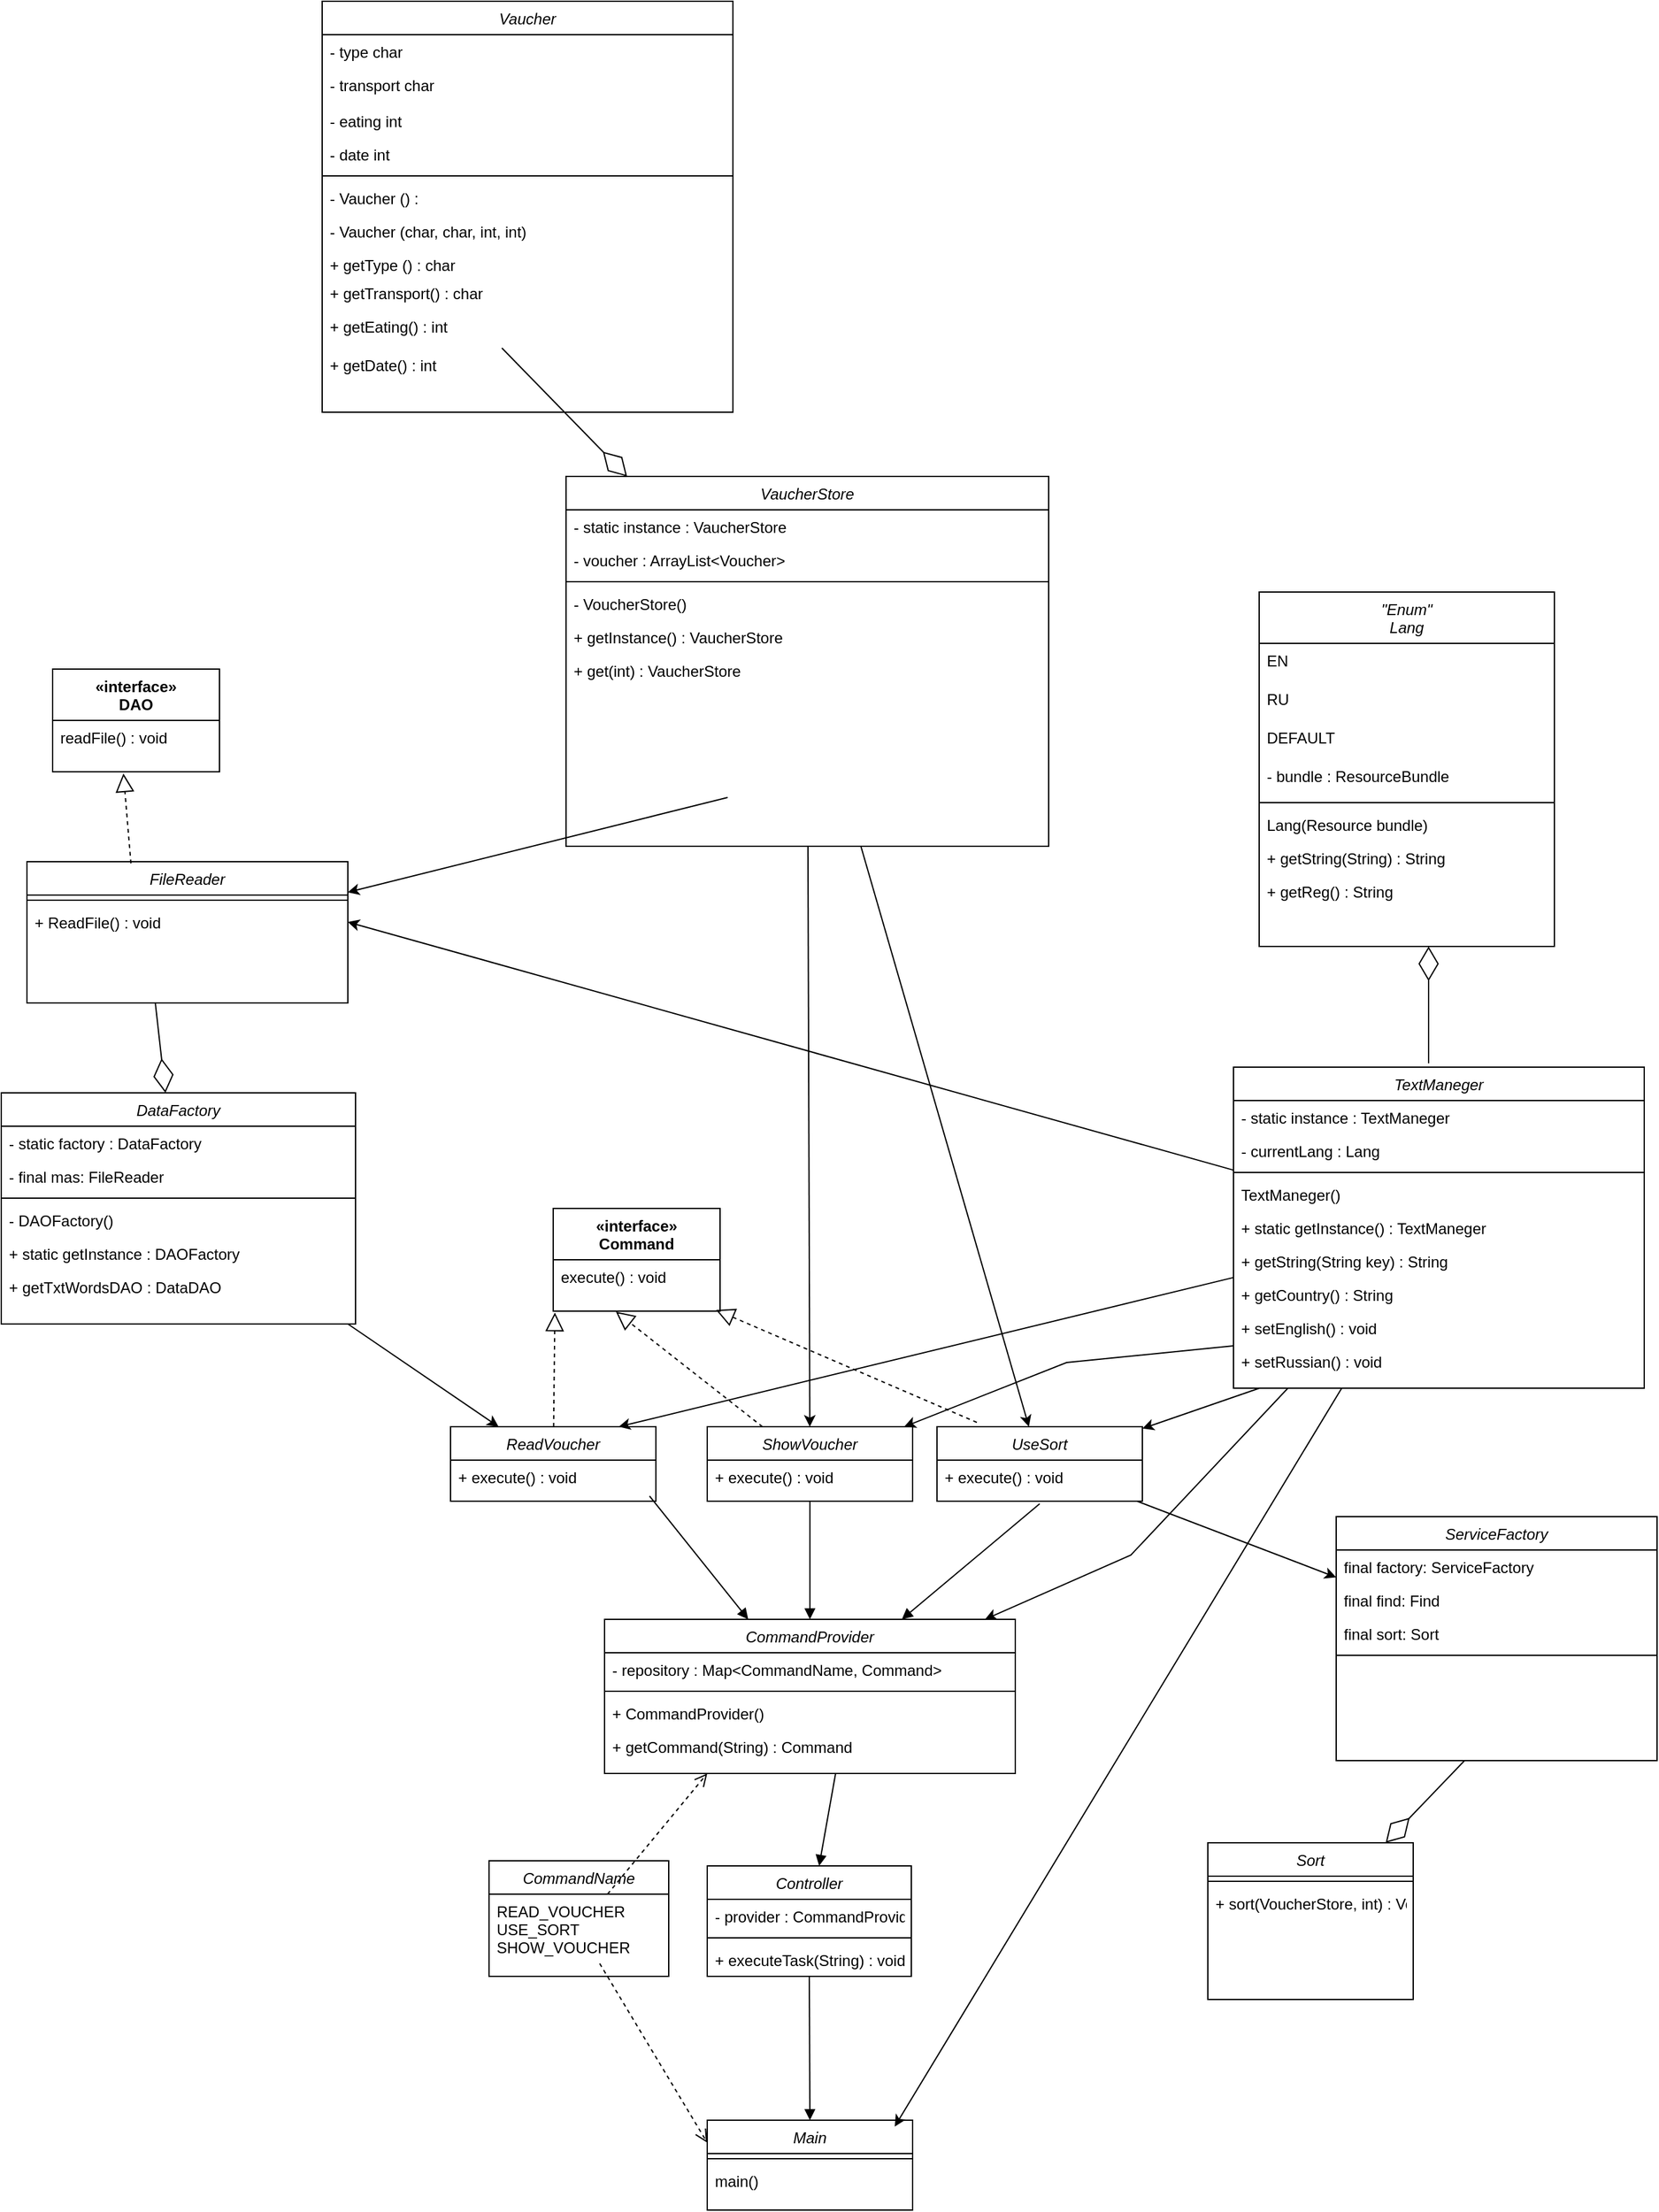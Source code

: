 <mxfile version="14.8.5" type="device" pages="2"><diagram id="C5RBs43oDa-KdzZeNtuy" name="Page-1"><mxGraphModel dx="2668" dy="2377" grid="1" gridSize="10" guides="1" tooltips="1" connect="1" arrows="1" fold="1" page="1" pageScale="1" pageWidth="827" pageHeight="1169" math="0" shadow="0"><root><mxCell id="WIyWlLk6GJQsqaUBKTNV-0"/><mxCell id="WIyWlLk6GJQsqaUBKTNV-1" parent="WIyWlLk6GJQsqaUBKTNV-0"/><mxCell id="kwdVKXvMIKcI1PMnDitt-0" value="«interface»&#10;Command" style="swimlane;fontStyle=1;align=center;verticalAlign=top;childLayout=stackLayout;horizontal=1;startSize=40;horizontalStack=0;resizeParent=1;resizeParentMax=0;resizeLast=0;collapsible=1;marginBottom=0;" vertex="1" parent="WIyWlLk6GJQsqaUBKTNV-1"><mxGeometry x="920" y="50" width="130" height="80" as="geometry"/></mxCell><mxCell id="kwdVKXvMIKcI1PMnDitt-1" value="execute() : void" style="text;strokeColor=none;fillColor=none;align=left;verticalAlign=top;spacingLeft=4;spacingRight=4;overflow=hidden;rotatable=0;points=[[0,0.5],[1,0.5]];portConstraint=eastwest;" vertex="1" parent="kwdVKXvMIKcI1PMnDitt-0"><mxGeometry y="40" width="130" height="40" as="geometry"/></mxCell><mxCell id="kwdVKXvMIKcI1PMnDitt-2" value="ReadVoucher" style="swimlane;fontStyle=2;align=center;verticalAlign=top;childLayout=stackLayout;horizontal=1;startSize=26;horizontalStack=0;resizeParent=1;resizeLast=0;collapsible=1;marginBottom=0;rounded=0;shadow=0;strokeWidth=1;" vertex="1" parent="WIyWlLk6GJQsqaUBKTNV-1"><mxGeometry x="840" y="220" width="160" height="58" as="geometry"><mxRectangle x="230" y="140" width="160" height="26" as="alternateBounds"/></mxGeometry></mxCell><mxCell id="kwdVKXvMIKcI1PMnDitt-3" value="+ execute() : void " style="text;align=left;verticalAlign=top;spacingLeft=4;spacingRight=4;overflow=hidden;rotatable=0;points=[[0,0.5],[1,0.5]];portConstraint=eastwest;" vertex="1" parent="kwdVKXvMIKcI1PMnDitt-2"><mxGeometry y="26" width="160" height="26" as="geometry"/></mxCell><mxCell id="kwdVKXvMIKcI1PMnDitt-4" value="ShowVoucher" style="swimlane;fontStyle=2;align=center;verticalAlign=top;childLayout=stackLayout;horizontal=1;startSize=26;horizontalStack=0;resizeParent=1;resizeLast=0;collapsible=1;marginBottom=0;rounded=0;shadow=0;strokeWidth=1;" vertex="1" parent="WIyWlLk6GJQsqaUBKTNV-1"><mxGeometry x="1040" y="220" width="160" height="58" as="geometry"><mxRectangle x="230" y="140" width="160" height="26" as="alternateBounds"/></mxGeometry></mxCell><mxCell id="kwdVKXvMIKcI1PMnDitt-5" value="+ execute() : void " style="text;align=left;verticalAlign=top;spacingLeft=4;spacingRight=4;overflow=hidden;rotatable=0;points=[[0,0.5],[1,0.5]];portConstraint=eastwest;" vertex="1" parent="kwdVKXvMIKcI1PMnDitt-4"><mxGeometry y="26" width="160" height="26" as="geometry"/></mxCell><mxCell id="kwdVKXvMIKcI1PMnDitt-6" value="UseSort" style="swimlane;fontStyle=2;align=center;verticalAlign=top;childLayout=stackLayout;horizontal=1;startSize=26;horizontalStack=0;resizeParent=1;resizeLast=0;collapsible=1;marginBottom=0;rounded=0;shadow=0;strokeWidth=1;" vertex="1" parent="WIyWlLk6GJQsqaUBKTNV-1"><mxGeometry x="1219" y="220" width="160" height="58" as="geometry"><mxRectangle x="230" y="140" width="160" height="26" as="alternateBounds"/></mxGeometry></mxCell><mxCell id="kwdVKXvMIKcI1PMnDitt-7" value="+ execute() : void " style="text;align=left;verticalAlign=top;spacingLeft=4;spacingRight=4;overflow=hidden;rotatable=0;points=[[0,0.5],[1,0.5]];portConstraint=eastwest;" vertex="1" parent="kwdVKXvMIKcI1PMnDitt-6"><mxGeometry y="26" width="160" height="26" as="geometry"/></mxCell><mxCell id="kwdVKXvMIKcI1PMnDitt-8" value="" style="endArrow=block;dashed=1;endFill=0;endSize=12;html=1;entryX=0.01;entryY=1.028;entryDx=0;entryDy=0;entryPerimeter=0;" edge="1" parent="WIyWlLk6GJQsqaUBKTNV-1" source="kwdVKXvMIKcI1PMnDitt-2" target="kwdVKXvMIKcI1PMnDitt-1"><mxGeometry width="160" relative="1" as="geometry"><mxPoint x="1170" y="240" as="sourcePoint"/><mxPoint x="1000.32" y="202.52" as="targetPoint"/></mxGeometry></mxCell><mxCell id="kwdVKXvMIKcI1PMnDitt-10" value="" style="endArrow=block;dashed=1;endFill=0;endSize=12;html=1;entryX=0.376;entryY=1.011;entryDx=0;entryDy=0;entryPerimeter=0;" edge="1" parent="WIyWlLk6GJQsqaUBKTNV-1" source="kwdVKXvMIKcI1PMnDitt-4" target="kwdVKXvMIKcI1PMnDitt-1"><mxGeometry width="160" relative="1" as="geometry"><mxPoint x="1180" y="250" as="sourcePoint"/><mxPoint x="1271.3" y="181.12" as="targetPoint"/></mxGeometry></mxCell><mxCell id="kwdVKXvMIKcI1PMnDitt-11" value="" style="endArrow=block;dashed=1;endFill=0;endSize=12;html=1;entryX=0.976;entryY=0.977;entryDx=0;entryDy=0;entryPerimeter=0;exitX=0.194;exitY=-0.058;exitDx=0;exitDy=0;exitPerimeter=0;" edge="1" parent="WIyWlLk6GJQsqaUBKTNV-1" source="kwdVKXvMIKcI1PMnDitt-6" target="kwdVKXvMIKcI1PMnDitt-1"><mxGeometry width="160" relative="1" as="geometry"><mxPoint x="1190" y="260" as="sourcePoint"/><mxPoint x="1281.3" y="191.12" as="targetPoint"/></mxGeometry></mxCell><mxCell id="kwdVKXvMIKcI1PMnDitt-12" value="CommandProvider" style="swimlane;fontStyle=2;align=center;verticalAlign=top;childLayout=stackLayout;horizontal=1;startSize=26;horizontalStack=0;resizeParent=1;resizeLast=0;collapsible=1;marginBottom=0;rounded=0;shadow=0;strokeWidth=1;" vertex="1" parent="WIyWlLk6GJQsqaUBKTNV-1"><mxGeometry x="960" y="370" width="320" height="120" as="geometry"><mxRectangle x="230" y="140" width="160" height="26" as="alternateBounds"/></mxGeometry></mxCell><mxCell id="kwdVKXvMIKcI1PMnDitt-13" value="- repository : Map&lt;CommandName, Command&gt;" style="text;align=left;verticalAlign=top;spacingLeft=4;spacingRight=4;overflow=hidden;rotatable=0;points=[[0,0.5],[1,0.5]];portConstraint=eastwest;" vertex="1" parent="kwdVKXvMIKcI1PMnDitt-12"><mxGeometry y="26" width="320" height="26" as="geometry"/></mxCell><mxCell id="kwdVKXvMIKcI1PMnDitt-14" value="" style="line;html=1;strokeWidth=1;align=left;verticalAlign=middle;spacingTop=-1;spacingLeft=3;spacingRight=3;rotatable=0;labelPosition=right;points=[];portConstraint=eastwest;" vertex="1" parent="kwdVKXvMIKcI1PMnDitt-12"><mxGeometry y="52" width="320" height="8" as="geometry"/></mxCell><mxCell id="kwdVKXvMIKcI1PMnDitt-15" value="+ CommandProvider() " style="text;align=left;verticalAlign=top;spacingLeft=4;spacingRight=4;overflow=hidden;rotatable=0;points=[[0,0.5],[1,0.5]];portConstraint=eastwest;" vertex="1" parent="kwdVKXvMIKcI1PMnDitt-12"><mxGeometry y="60" width="320" height="26" as="geometry"/></mxCell><mxCell id="kwdVKXvMIKcI1PMnDitt-16" value="+ getCommand(String) : Command" style="text;align=left;verticalAlign=top;spacingLeft=4;spacingRight=4;overflow=hidden;rotatable=0;points=[[0,0.5],[1,0.5]];portConstraint=eastwest;" vertex="1" parent="kwdVKXvMIKcI1PMnDitt-12"><mxGeometry y="86" width="320" height="26" as="geometry"/></mxCell><mxCell id="kwdVKXvMIKcI1PMnDitt-17" value="" style="endArrow=block;endFill=1;html=1;align=left;verticalAlign=top;exitX=0.969;exitY=1.077;exitDx=0;exitDy=0;exitPerimeter=0;" edge="1" parent="WIyWlLk6GJQsqaUBKTNV-1" source="kwdVKXvMIKcI1PMnDitt-3" target="kwdVKXvMIKcI1PMnDitt-12"><mxGeometry x="-1" relative="1" as="geometry"><mxPoint x="1040" y="260" as="sourcePoint"/><mxPoint x="920" y="520" as="targetPoint"/></mxGeometry></mxCell><mxCell id="kwdVKXvMIKcI1PMnDitt-20" value="" style="endArrow=block;endFill=1;html=1;align=left;verticalAlign=top;exitX=0.5;exitY=1;exitDx=0;exitDy=0;" edge="1" parent="WIyWlLk6GJQsqaUBKTNV-1" source="kwdVKXvMIKcI1PMnDitt-4" target="kwdVKXvMIKcI1PMnDitt-12"><mxGeometry x="-1" relative="1" as="geometry"><mxPoint x="1050" y="270" as="sourcePoint"/><mxPoint x="1170" y="449.994" as="targetPoint"/></mxGeometry></mxCell><mxCell id="kwdVKXvMIKcI1PMnDitt-21" value="" style="endArrow=block;endFill=1;html=1;align=left;verticalAlign=top;exitX=0.5;exitY=1.308;exitDx=0;exitDy=0;exitPerimeter=0;" edge="1" parent="WIyWlLk6GJQsqaUBKTNV-1" source="kwdVKXvMIKcI1PMnDitt-7" target="kwdVKXvMIKcI1PMnDitt-12"><mxGeometry x="-1" relative="1" as="geometry"><mxPoint x="1060" y="280" as="sourcePoint"/><mxPoint x="1180" y="459.994" as="targetPoint"/></mxGeometry></mxCell><mxCell id="kwdVKXvMIKcI1PMnDitt-22" value="Controller" style="swimlane;fontStyle=2;align=center;verticalAlign=top;childLayout=stackLayout;horizontal=1;startSize=26;horizontalStack=0;resizeParent=1;resizeLast=0;collapsible=1;marginBottom=0;rounded=0;shadow=0;strokeWidth=1;" vertex="1" parent="WIyWlLk6GJQsqaUBKTNV-1"><mxGeometry x="1040" y="562" width="159" height="86" as="geometry"><mxRectangle x="230" y="140" width="160" height="26" as="alternateBounds"/></mxGeometry></mxCell><mxCell id="kwdVKXvMIKcI1PMnDitt-23" value="- provider : CommandProvider" style="text;align=left;verticalAlign=top;spacingLeft=4;spacingRight=4;overflow=hidden;rotatable=0;points=[[0,0.5],[1,0.5]];portConstraint=eastwest;" vertex="1" parent="kwdVKXvMIKcI1PMnDitt-22"><mxGeometry y="26" width="159" height="26" as="geometry"/></mxCell><mxCell id="kwdVKXvMIKcI1PMnDitt-24" value="" style="line;html=1;strokeWidth=1;align=left;verticalAlign=middle;spacingTop=-1;spacingLeft=3;spacingRight=3;rotatable=0;labelPosition=right;points=[];portConstraint=eastwest;" vertex="1" parent="kwdVKXvMIKcI1PMnDitt-22"><mxGeometry y="52" width="159" height="8" as="geometry"/></mxCell><mxCell id="kwdVKXvMIKcI1PMnDitt-25" value="+ executeTask(String) : void " style="text;align=left;verticalAlign=top;spacingLeft=4;spacingRight=4;overflow=hidden;rotatable=0;points=[[0,0.5],[1,0.5]];portConstraint=eastwest;" vertex="1" parent="kwdVKXvMIKcI1PMnDitt-22"><mxGeometry y="60" width="159" height="26" as="geometry"/></mxCell><mxCell id="kwdVKXvMIKcI1PMnDitt-27" value="" style="endArrow=block;endFill=1;html=1;align=left;verticalAlign=top;" edge="1" parent="WIyWlLk6GJQsqaUBKTNV-1" target="kwdVKXvMIKcI1PMnDitt-22"><mxGeometry x="-1" relative="1" as="geometry"><mxPoint x="1140" y="490" as="sourcePoint"/><mxPoint x="1334.815" y="380" as="targetPoint"/></mxGeometry></mxCell><mxCell id="kwdVKXvMIKcI1PMnDitt-28" value="Main" style="swimlane;fontStyle=2;align=center;verticalAlign=top;childLayout=stackLayout;horizontal=1;startSize=26;horizontalStack=0;resizeParent=1;resizeLast=0;collapsible=1;marginBottom=0;rounded=0;shadow=0;strokeWidth=1;" vertex="1" parent="WIyWlLk6GJQsqaUBKTNV-1"><mxGeometry x="1040" y="760" width="160" height="70" as="geometry"><mxRectangle x="230" y="140" width="160" height="26" as="alternateBounds"/></mxGeometry></mxCell><mxCell id="kwdVKXvMIKcI1PMnDitt-29" value="" style="line;html=1;strokeWidth=1;align=left;verticalAlign=middle;spacingTop=-1;spacingLeft=3;spacingRight=3;rotatable=0;labelPosition=right;points=[];portConstraint=eastwest;" vertex="1" parent="kwdVKXvMIKcI1PMnDitt-28"><mxGeometry y="26" width="160" height="8" as="geometry"/></mxCell><mxCell id="kwdVKXvMIKcI1PMnDitt-30" value="main()" style="text;align=left;verticalAlign=top;spacingLeft=4;spacingRight=4;overflow=hidden;rotatable=0;points=[[0,0.5],[1,0.5]];portConstraint=eastwest;" vertex="1" parent="kwdVKXvMIKcI1PMnDitt-28"><mxGeometry y="34" width="160" height="26" as="geometry"/></mxCell><mxCell id="kwdVKXvMIKcI1PMnDitt-31" value="" style="endArrow=block;endFill=1;html=1;align=left;verticalAlign=top;entryX=0.5;entryY=0;entryDx=0;entryDy=0;exitX=0.5;exitY=1;exitDx=0;exitDy=0;" edge="1" parent="WIyWlLk6GJQsqaUBKTNV-1" source="kwdVKXvMIKcI1PMnDitt-22" target="kwdVKXvMIKcI1PMnDitt-28"><mxGeometry x="-1" relative="1" as="geometry"><mxPoint x="1310" y="490" as="sourcePoint"/><mxPoint x="1313.5" y="560" as="targetPoint"/></mxGeometry></mxCell><mxCell id="kwdVKXvMIKcI1PMnDitt-32" value="CommandName" style="swimlane;fontStyle=2;align=center;verticalAlign=top;childLayout=stackLayout;horizontal=1;startSize=26;horizontalStack=0;resizeParent=1;resizeLast=0;collapsible=1;marginBottom=0;rounded=0;shadow=0;strokeWidth=1;" vertex="1" parent="WIyWlLk6GJQsqaUBKTNV-1"><mxGeometry x="870" y="558" width="140" height="90" as="geometry"><mxRectangle x="230" y="140" width="160" height="26" as="alternateBounds"/></mxGeometry></mxCell><mxCell id="kwdVKXvMIKcI1PMnDitt-33" value="READ_VOUCHER&#10;USE_SORT&#10;SHOW_VOUCHER" style="text;align=left;verticalAlign=top;spacingLeft=4;spacingRight=4;overflow=hidden;rotatable=0;points=[[0,0.5],[1,0.5]];portConstraint=eastwest;" vertex="1" parent="kwdVKXvMIKcI1PMnDitt-32"><mxGeometry y="26" width="140" height="54" as="geometry"/></mxCell><mxCell id="kwdVKXvMIKcI1PMnDitt-36" value="" style="html=1;verticalAlign=bottom;endArrow=open;dashed=1;endSize=8;entryX=0.25;entryY=1;entryDx=0;entryDy=0;" edge="1" parent="WIyWlLk6GJQsqaUBKTNV-1" source="kwdVKXvMIKcI1PMnDitt-33" target="kwdVKXvMIKcI1PMnDitt-12"><mxGeometry x="-0.03" y="-17" relative="1" as="geometry"><mxPoint x="1500" y="520" as="sourcePoint"/><mxPoint x="1170" y="480" as="targetPoint"/><mxPoint as="offset"/></mxGeometry></mxCell><mxCell id="kwdVKXvMIKcI1PMnDitt-37" value="" style="html=1;verticalAlign=bottom;endArrow=open;dashed=1;endSize=8;entryX=0;entryY=0.25;entryDx=0;entryDy=0;" edge="1" parent="WIyWlLk6GJQsqaUBKTNV-1" source="kwdVKXvMIKcI1PMnDitt-33" target="kwdVKXvMIKcI1PMnDitt-28"><mxGeometry x="-0.015" y="-40" relative="1" as="geometry"><mxPoint x="1120" y="650" as="sourcePoint"/><mxPoint x="1220" y="780" as="targetPoint"/><mxPoint as="offset"/></mxGeometry></mxCell><mxCell id="kwdVKXvMIKcI1PMnDitt-50" style="edgeStyle=none;rounded=0;orthogonalLoop=1;jettySize=auto;html=1;entryX=0.819;entryY=0;entryDx=0;entryDy=0;entryPerimeter=0;" edge="1" parent="WIyWlLk6GJQsqaUBKTNV-1" source="kwdVKXvMIKcI1PMnDitt-38" target="kwdVKXvMIKcI1PMnDitt-2"><mxGeometry relative="1" as="geometry"/></mxCell><mxCell id="kwdVKXvMIKcI1PMnDitt-53" style="edgeStyle=none;rounded=0;orthogonalLoop=1;jettySize=auto;html=1;entryX=0.913;entryY=0.071;entryDx=0;entryDy=0;entryPerimeter=0;" edge="1" parent="WIyWlLk6GJQsqaUBKTNV-1" source="kwdVKXvMIKcI1PMnDitt-38" target="kwdVKXvMIKcI1PMnDitt-28"><mxGeometry relative="1" as="geometry"/></mxCell><mxCell id="kwdVKXvMIKcI1PMnDitt-54" style="edgeStyle=none;rounded=0;orthogonalLoop=1;jettySize=auto;html=1;" edge="1" parent="WIyWlLk6GJQsqaUBKTNV-1" source="kwdVKXvMIKcI1PMnDitt-38" target="kwdVKXvMIKcI1PMnDitt-12"><mxGeometry relative="1" as="geometry"><Array as="points"><mxPoint x="1370" y="320"/></Array></mxGeometry></mxCell><mxCell id="kwdVKXvMIKcI1PMnDitt-38" value="TextManeger" style="swimlane;fontStyle=2;align=center;verticalAlign=top;childLayout=stackLayout;horizontal=1;startSize=26;horizontalStack=0;resizeParent=1;resizeLast=0;collapsible=1;marginBottom=0;rounded=0;shadow=0;strokeWidth=1;" vertex="1" parent="WIyWlLk6GJQsqaUBKTNV-1"><mxGeometry x="1450" y="-60" width="320" height="250" as="geometry"><mxRectangle x="230" y="140" width="160" height="26" as="alternateBounds"/></mxGeometry></mxCell><mxCell id="kwdVKXvMIKcI1PMnDitt-39" value="- static instance : TextManeger" style="text;align=left;verticalAlign=top;spacingLeft=4;spacingRight=4;overflow=hidden;rotatable=0;points=[[0,0.5],[1,0.5]];portConstraint=eastwest;" vertex="1" parent="kwdVKXvMIKcI1PMnDitt-38"><mxGeometry y="26" width="320" height="26" as="geometry"/></mxCell><mxCell id="kwdVKXvMIKcI1PMnDitt-40" value="- currentLang : Lang " style="text;align=left;verticalAlign=top;spacingLeft=4;spacingRight=4;overflow=hidden;rotatable=0;points=[[0,0.5],[1,0.5]];portConstraint=eastwest;" vertex="1" parent="kwdVKXvMIKcI1PMnDitt-38"><mxGeometry y="52" width="320" height="26" as="geometry"/></mxCell><mxCell id="kwdVKXvMIKcI1PMnDitt-41" value="" style="line;html=1;strokeWidth=1;align=left;verticalAlign=middle;spacingTop=-1;spacingLeft=3;spacingRight=3;rotatable=0;labelPosition=right;points=[];portConstraint=eastwest;" vertex="1" parent="kwdVKXvMIKcI1PMnDitt-38"><mxGeometry y="78" width="320" height="8" as="geometry"/></mxCell><mxCell id="kwdVKXvMIKcI1PMnDitt-42" value="TextManeger()" style="text;align=left;verticalAlign=top;spacingLeft=4;spacingRight=4;overflow=hidden;rotatable=0;points=[[0,0.5],[1,0.5]];portConstraint=eastwest;" vertex="1" parent="kwdVKXvMIKcI1PMnDitt-38"><mxGeometry y="86" width="320" height="26" as="geometry"/></mxCell><mxCell id="kwdVKXvMIKcI1PMnDitt-43" value="+ static getInstance() : TextManeger" style="text;align=left;verticalAlign=top;spacingLeft=4;spacingRight=4;overflow=hidden;rotatable=0;points=[[0,0.5],[1,0.5]];portConstraint=eastwest;" vertex="1" parent="kwdVKXvMIKcI1PMnDitt-38"><mxGeometry y="112" width="320" height="26" as="geometry"/></mxCell><mxCell id="kwdVKXvMIKcI1PMnDitt-44" value="+ getString(String key) : String" style="text;align=left;verticalAlign=top;spacingLeft=4;spacingRight=4;overflow=hidden;rotatable=0;points=[[0,0.5],[1,0.5]];portConstraint=eastwest;" vertex="1" parent="kwdVKXvMIKcI1PMnDitt-38"><mxGeometry y="138" width="320" height="26" as="geometry"/></mxCell><mxCell id="kwdVKXvMIKcI1PMnDitt-45" value="+ getCountry() : String" style="text;align=left;verticalAlign=top;spacingLeft=4;spacingRight=4;overflow=hidden;rotatable=0;points=[[0,0.5],[1,0.5]];portConstraint=eastwest;" vertex="1" parent="kwdVKXvMIKcI1PMnDitt-38"><mxGeometry y="164" width="320" height="26" as="geometry"/></mxCell><mxCell id="kwdVKXvMIKcI1PMnDitt-46" value="+ setEnglish() : void" style="text;align=left;verticalAlign=top;spacingLeft=4;spacingRight=4;overflow=hidden;rotatable=0;points=[[0,0.5],[1,0.5]];portConstraint=eastwest;" vertex="1" parent="kwdVKXvMIKcI1PMnDitt-38"><mxGeometry y="190" width="320" height="26" as="geometry"/></mxCell><mxCell id="kwdVKXvMIKcI1PMnDitt-48" value="+ setRussian() : void" style="text;align=left;verticalAlign=top;spacingLeft=4;spacingRight=4;overflow=hidden;rotatable=0;points=[[0,0.5],[1,0.5]];portConstraint=eastwest;" vertex="1" parent="kwdVKXvMIKcI1PMnDitt-38"><mxGeometry y="216" width="320" height="26" as="geometry"/></mxCell><mxCell id="kwdVKXvMIKcI1PMnDitt-51" style="edgeStyle=none;rounded=0;orthogonalLoop=1;jettySize=auto;html=1;exitX=0;exitY=1.038;exitDx=0;exitDy=0;exitPerimeter=0;" edge="1" parent="WIyWlLk6GJQsqaUBKTNV-1" source="kwdVKXvMIKcI1PMnDitt-46" target="kwdVKXvMIKcI1PMnDitt-4"><mxGeometry relative="1" as="geometry"><Array as="points"><mxPoint x="1320" y="170"/></Array></mxGeometry></mxCell><mxCell id="kwdVKXvMIKcI1PMnDitt-52" style="edgeStyle=none;rounded=0;orthogonalLoop=1;jettySize=auto;html=1;exitX=0.063;exitY=1.308;exitDx=0;exitDy=0;exitPerimeter=0;" edge="1" parent="WIyWlLk6GJQsqaUBKTNV-1" source="kwdVKXvMIKcI1PMnDitt-48" target="kwdVKXvMIKcI1PMnDitt-6"><mxGeometry relative="1" as="geometry"/></mxCell><mxCell id="O7SUWcc3mgMsXFEaawFb-9" value="&quot;Enum&quot;&#10;Lang" style="swimlane;fontStyle=2;align=center;verticalAlign=top;childLayout=stackLayout;horizontal=1;startSize=40;horizontalStack=0;resizeParent=1;resizeLast=0;collapsible=1;marginBottom=0;rounded=0;shadow=0;strokeWidth=1;" vertex="1" parent="WIyWlLk6GJQsqaUBKTNV-1"><mxGeometry x="1470" y="-430" width="230" height="276" as="geometry"><mxRectangle x="230" y="140" width="160" height="26" as="alternateBounds"/></mxGeometry></mxCell><mxCell id="O7SUWcc3mgMsXFEaawFb-10" value="EN" style="text;align=left;verticalAlign=top;spacingLeft=4;spacingRight=4;overflow=hidden;rotatable=0;points=[[0,0.5],[1,0.5]];portConstraint=eastwest;" vertex="1" parent="O7SUWcc3mgMsXFEaawFb-9"><mxGeometry y="40" width="230" height="30" as="geometry"/></mxCell><mxCell id="O7SUWcc3mgMsXFEaawFb-12" value="RU" style="text;align=left;verticalAlign=top;spacingLeft=4;spacingRight=4;overflow=hidden;rotatable=0;points=[[0,0.5],[1,0.5]];portConstraint=eastwest;" vertex="1" parent="O7SUWcc3mgMsXFEaawFb-9"><mxGeometry y="70" width="230" height="30" as="geometry"/></mxCell><mxCell id="O7SUWcc3mgMsXFEaawFb-13" value="DEFAULT" style="text;align=left;verticalAlign=top;spacingLeft=4;spacingRight=4;overflow=hidden;rotatable=0;points=[[0,0.5],[1,0.5]];portConstraint=eastwest;" vertex="1" parent="O7SUWcc3mgMsXFEaawFb-9"><mxGeometry y="100" width="230" height="30" as="geometry"/></mxCell><mxCell id="O7SUWcc3mgMsXFEaawFb-14" value="- bundle : ResourceBundle" style="text;align=left;verticalAlign=top;spacingLeft=4;spacingRight=4;overflow=hidden;rotatable=0;points=[[0,0.5],[1,0.5]];portConstraint=eastwest;" vertex="1" parent="O7SUWcc3mgMsXFEaawFb-9"><mxGeometry y="130" width="230" height="30" as="geometry"/></mxCell><mxCell id="O7SUWcc3mgMsXFEaawFb-15" value="" style="line;html=1;strokeWidth=1;align=left;verticalAlign=middle;spacingTop=-1;spacingLeft=3;spacingRight=3;rotatable=0;labelPosition=right;points=[];portConstraint=eastwest;" vertex="1" parent="O7SUWcc3mgMsXFEaawFb-9"><mxGeometry y="160" width="230" height="8" as="geometry"/></mxCell><mxCell id="O7SUWcc3mgMsXFEaawFb-16" value="Lang(Resource bundle)" style="text;align=left;verticalAlign=top;spacingLeft=4;spacingRight=4;overflow=hidden;rotatable=0;points=[[0,0.5],[1,0.5]];portConstraint=eastwest;" vertex="1" parent="O7SUWcc3mgMsXFEaawFb-9"><mxGeometry y="168" width="230" height="26" as="geometry"/></mxCell><mxCell id="O7SUWcc3mgMsXFEaawFb-17" value="+ getString(String) : String" style="text;align=left;verticalAlign=top;spacingLeft=4;spacingRight=4;overflow=hidden;rotatable=0;points=[[0,0.5],[1,0.5]];portConstraint=eastwest;" vertex="1" parent="O7SUWcc3mgMsXFEaawFb-9"><mxGeometry y="194" width="230" height="26" as="geometry"/></mxCell><mxCell id="O7SUWcc3mgMsXFEaawFb-18" value="+ getReg() : String " style="text;align=left;verticalAlign=top;spacingLeft=4;spacingRight=4;overflow=hidden;rotatable=0;points=[[0,0.5],[1,0.5]];portConstraint=eastwest;" vertex="1" parent="O7SUWcc3mgMsXFEaawFb-9"><mxGeometry y="220" width="230" height="26" as="geometry"/></mxCell><mxCell id="O7SUWcc3mgMsXFEaawFb-19" value="" style="endArrow=diamondThin;endFill=0;endSize=24;html=1;exitX=0.475;exitY=-0.012;exitDx=0;exitDy=0;exitPerimeter=0;" edge="1" parent="WIyWlLk6GJQsqaUBKTNV-1" source="kwdVKXvMIKcI1PMnDitt-38"><mxGeometry width="160" relative="1" as="geometry"><mxPoint x="1850.0" y="115" as="sourcePoint"/><mxPoint x="1602" y="-154" as="targetPoint"/></mxGeometry></mxCell><mxCell id="O7SUWcc3mgMsXFEaawFb-35" style="edgeStyle=none;rounded=0;orthogonalLoop=1;jettySize=auto;html=1;" edge="1" parent="WIyWlLk6GJQsqaUBKTNV-1" source="O7SUWcc3mgMsXFEaawFb-28" target="kwdVKXvMIKcI1PMnDitt-2"><mxGeometry relative="1" as="geometry"/></mxCell><mxCell id="O7SUWcc3mgMsXFEaawFb-28" value="DataFactory" style="swimlane;fontStyle=2;align=center;verticalAlign=top;childLayout=stackLayout;horizontal=1;startSize=26;horizontalStack=0;resizeParent=1;resizeLast=0;collapsible=1;marginBottom=0;rounded=0;shadow=0;strokeWidth=1;" vertex="1" parent="WIyWlLk6GJQsqaUBKTNV-1"><mxGeometry x="490" y="-40" width="276" height="180" as="geometry"><mxRectangle x="230" y="140" width="160" height="26" as="alternateBounds"/></mxGeometry></mxCell><mxCell id="O7SUWcc3mgMsXFEaawFb-29" value="- static factory : DataFactory" style="text;align=left;verticalAlign=top;spacingLeft=4;spacingRight=4;overflow=hidden;rotatable=0;points=[[0,0.5],[1,0.5]];portConstraint=eastwest;" vertex="1" parent="O7SUWcc3mgMsXFEaawFb-28"><mxGeometry y="26" width="276" height="26" as="geometry"/></mxCell><mxCell id="O7SUWcc3mgMsXFEaawFb-30" value="- final mas: FileReader" style="text;align=left;verticalAlign=top;spacingLeft=4;spacingRight=4;overflow=hidden;rotatable=0;points=[[0,0.5],[1,0.5]];portConstraint=eastwest;" vertex="1" parent="O7SUWcc3mgMsXFEaawFb-28"><mxGeometry y="52" width="276" height="26" as="geometry"/></mxCell><mxCell id="O7SUWcc3mgMsXFEaawFb-31" value="" style="line;html=1;strokeWidth=1;align=left;verticalAlign=middle;spacingTop=-1;spacingLeft=3;spacingRight=3;rotatable=0;labelPosition=right;points=[];portConstraint=eastwest;" vertex="1" parent="O7SUWcc3mgMsXFEaawFb-28"><mxGeometry y="78" width="276" height="8" as="geometry"/></mxCell><mxCell id="O7SUWcc3mgMsXFEaawFb-32" value="- DAOFactory()" style="text;align=left;verticalAlign=top;spacingLeft=4;spacingRight=4;overflow=hidden;rotatable=0;points=[[0,0.5],[1,0.5]];portConstraint=eastwest;" vertex="1" parent="O7SUWcc3mgMsXFEaawFb-28"><mxGeometry y="86" width="276" height="26" as="geometry"/></mxCell><mxCell id="O7SUWcc3mgMsXFEaawFb-33" value="+ static getInstance : DAOFactory" style="text;align=left;verticalAlign=top;spacingLeft=4;spacingRight=4;overflow=hidden;rotatable=0;points=[[0,0.5],[1,0.5]];portConstraint=eastwest;" vertex="1" parent="O7SUWcc3mgMsXFEaawFb-28"><mxGeometry y="112" width="276" height="26" as="geometry"/></mxCell><mxCell id="O7SUWcc3mgMsXFEaawFb-34" value="+ getTxtWordsDAO : DataDAO " style="text;align=left;verticalAlign=top;spacingLeft=4;spacingRight=4;overflow=hidden;rotatable=0;points=[[0,0.5],[1,0.5]];portConstraint=eastwest;" vertex="1" parent="O7SUWcc3mgMsXFEaawFb-28"><mxGeometry y="138" width="276" height="26" as="geometry"/></mxCell><mxCell id="O7SUWcc3mgMsXFEaawFb-36" value="FileReader" style="swimlane;fontStyle=2;align=center;verticalAlign=top;childLayout=stackLayout;horizontal=1;startSize=26;horizontalStack=0;resizeParent=1;resizeLast=0;collapsible=1;marginBottom=0;rounded=0;shadow=0;strokeWidth=1;" vertex="1" parent="WIyWlLk6GJQsqaUBKTNV-1"><mxGeometry x="510" y="-220" width="250" height="110" as="geometry"><mxRectangle x="230" y="140" width="160" height="26" as="alternateBounds"/></mxGeometry></mxCell><mxCell id="O7SUWcc3mgMsXFEaawFb-39" value="" style="line;html=1;strokeWidth=1;align=left;verticalAlign=middle;spacingTop=-1;spacingLeft=3;spacingRight=3;rotatable=0;labelPosition=right;points=[];portConstraint=eastwest;" vertex="1" parent="O7SUWcc3mgMsXFEaawFb-36"><mxGeometry y="26" width="250" height="8" as="geometry"/></mxCell><mxCell id="O7SUWcc3mgMsXFEaawFb-42" value="+ ReadFile() : void" style="text;align=left;verticalAlign=top;spacingLeft=4;spacingRight=4;overflow=hidden;rotatable=0;points=[[0,0.5],[1,0.5]];portConstraint=eastwest;" vertex="1" parent="O7SUWcc3mgMsXFEaawFb-36"><mxGeometry y="34" width="250" height="26" as="geometry"/></mxCell><mxCell id="O7SUWcc3mgMsXFEaawFb-44" value="" style="endArrow=diamondThin;endFill=0;endSize=24;html=1;" edge="1" parent="WIyWlLk6GJQsqaUBKTNV-1" target="O7SUWcc3mgMsXFEaawFb-28"><mxGeometry width="160" relative="1" as="geometry"><mxPoint x="610" y="-110" as="sourcePoint"/><mxPoint x="692" y="198" as="targetPoint"/></mxGeometry></mxCell><mxCell id="O7SUWcc3mgMsXFEaawFb-45" style="edgeStyle=none;rounded=0;orthogonalLoop=1;jettySize=auto;html=1;entryX=1;entryY=0.5;entryDx=0;entryDy=0;" edge="1" parent="WIyWlLk6GJQsqaUBKTNV-1" source="kwdVKXvMIKcI1PMnDitt-38" target="O7SUWcc3mgMsXFEaawFb-42"><mxGeometry relative="1" as="geometry"/></mxCell><mxCell id="O7SUWcc3mgMsXFEaawFb-47" value="«interface»&#10;DAO" style="swimlane;fontStyle=1;align=center;verticalAlign=top;childLayout=stackLayout;horizontal=1;startSize=40;horizontalStack=0;resizeParent=1;resizeParentMax=0;resizeLast=0;collapsible=1;marginBottom=0;" vertex="1" parent="WIyWlLk6GJQsqaUBKTNV-1"><mxGeometry x="530" y="-370" width="130" height="80" as="geometry"/></mxCell><mxCell id="O7SUWcc3mgMsXFEaawFb-48" value="readFile() : void" style="text;strokeColor=none;fillColor=none;align=left;verticalAlign=top;spacingLeft=4;spacingRight=4;overflow=hidden;rotatable=0;points=[[0,0.5],[1,0.5]];portConstraint=eastwest;" vertex="1" parent="O7SUWcc3mgMsXFEaawFb-47"><mxGeometry y="40" width="130" height="40" as="geometry"/></mxCell><mxCell id="O7SUWcc3mgMsXFEaawFb-49" value="" style="endArrow=block;dashed=1;endFill=0;endSize=12;html=1;exitX=0.324;exitY=0.012;exitDx=0;exitDy=0;exitPerimeter=0;entryX=0.424;entryY=1.033;entryDx=0;entryDy=0;entryPerimeter=0;" edge="1" parent="WIyWlLk6GJQsqaUBKTNV-1" source="O7SUWcc3mgMsXFEaawFb-36" target="O7SUWcc3mgMsXFEaawFb-48"><mxGeometry width="160" relative="1" as="geometry"><mxPoint x="967.222" y="230" as="sourcePoint"/><mxPoint x="810" y="-90" as="targetPoint"/></mxGeometry></mxCell><mxCell id="O7SUWcc3mgMsXFEaawFb-68" style="edgeStyle=none;rounded=0;orthogonalLoop=1;jettySize=auto;html=1;" edge="1" parent="WIyWlLk6GJQsqaUBKTNV-1" source="O7SUWcc3mgMsXFEaawFb-51" target="kwdVKXvMIKcI1PMnDitt-4"><mxGeometry relative="1" as="geometry"/></mxCell><mxCell id="O7SUWcc3mgMsXFEaawFb-69" style="edgeStyle=none;rounded=0;orthogonalLoop=1;jettySize=auto;html=1;" edge="1" parent="WIyWlLk6GJQsqaUBKTNV-1" source="O7SUWcc3mgMsXFEaawFb-51" target="kwdVKXvMIKcI1PMnDitt-6"><mxGeometry relative="1" as="geometry"><mxPoint x="1250" y="40" as="targetPoint"/></mxGeometry></mxCell><mxCell id="O7SUWcc3mgMsXFEaawFb-51" value="VaucherStore" style="swimlane;fontStyle=2;align=center;verticalAlign=top;childLayout=stackLayout;horizontal=1;startSize=26;horizontalStack=0;resizeParent=1;resizeLast=0;collapsible=1;marginBottom=0;rounded=0;shadow=0;strokeWidth=1;" vertex="1" parent="WIyWlLk6GJQsqaUBKTNV-1"><mxGeometry x="930" y="-520" width="376" height="288" as="geometry"><mxRectangle x="230" y="140" width="160" height="26" as="alternateBounds"/></mxGeometry></mxCell><mxCell id="O7SUWcc3mgMsXFEaawFb-52" value="- static instance : VaucherStore" style="text;align=left;verticalAlign=top;spacingLeft=4;spacingRight=4;overflow=hidden;rotatable=0;points=[[0,0.5],[1,0.5]];portConstraint=eastwest;" vertex="1" parent="O7SUWcc3mgMsXFEaawFb-51"><mxGeometry y="26" width="376" height="26" as="geometry"/></mxCell><mxCell id="O7SUWcc3mgMsXFEaawFb-53" value="- voucher : ArrayList&lt;Voucher&gt;" style="text;align=left;verticalAlign=top;spacingLeft=4;spacingRight=4;overflow=hidden;rotatable=0;points=[[0,0.5],[1,0.5]];portConstraint=eastwest;" vertex="1" parent="O7SUWcc3mgMsXFEaawFb-51"><mxGeometry y="52" width="376" height="26" as="geometry"/></mxCell><mxCell id="O7SUWcc3mgMsXFEaawFb-54" value="" style="line;html=1;strokeWidth=1;align=left;verticalAlign=middle;spacingTop=-1;spacingLeft=3;spacingRight=3;rotatable=0;labelPosition=right;points=[];portConstraint=eastwest;" vertex="1" parent="O7SUWcc3mgMsXFEaawFb-51"><mxGeometry y="78" width="376" height="8" as="geometry"/></mxCell><mxCell id="O7SUWcc3mgMsXFEaawFb-80" value="- VoucherStore()" style="text;strokeColor=none;fillColor=none;align=left;verticalAlign=top;spacingLeft=4;spacingRight=4;overflow=hidden;rotatable=0;points=[[0,0.5],[1,0.5]];portConstraint=eastwest;" vertex="1" parent="O7SUWcc3mgMsXFEaawFb-51"><mxGeometry y="86" width="376" height="26" as="geometry"/></mxCell><mxCell id="O7SUWcc3mgMsXFEaawFb-81" value="+ getInstance() : VaucherStore" style="text;strokeColor=none;fillColor=none;align=left;verticalAlign=top;spacingLeft=4;spacingRight=4;overflow=hidden;rotatable=0;points=[[0,0.5],[1,0.5]];portConstraint=eastwest;" vertex="1" parent="O7SUWcc3mgMsXFEaawFb-51"><mxGeometry y="112" width="376" height="26" as="geometry"/></mxCell><mxCell id="O7SUWcc3mgMsXFEaawFb-82" value="+ get(int) : VaucherStore" style="text;strokeColor=none;fillColor=none;align=left;verticalAlign=top;spacingLeft=4;spacingRight=4;overflow=hidden;rotatable=0;points=[[0,0.5],[1,0.5]];portConstraint=eastwest;" vertex="1" parent="O7SUWcc3mgMsXFEaawFb-51"><mxGeometry y="138" width="376" height="26" as="geometry"/></mxCell><mxCell id="O7SUWcc3mgMsXFEaawFb-58" value="Vaucher" style="swimlane;fontStyle=2;align=center;verticalAlign=top;childLayout=stackLayout;horizontal=1;startSize=26;horizontalStack=0;resizeParent=1;resizeLast=0;collapsible=1;marginBottom=0;rounded=0;shadow=0;strokeWidth=1;" vertex="1" parent="WIyWlLk6GJQsqaUBKTNV-1"><mxGeometry x="740" y="-890" width="320" height="320" as="geometry"><mxRectangle x="230" y="140" width="160" height="26" as="alternateBounds"/></mxGeometry></mxCell><mxCell id="O7SUWcc3mgMsXFEaawFb-59" value="- type char" style="text;align=left;verticalAlign=top;spacingLeft=4;spacingRight=4;overflow=hidden;rotatable=0;points=[[0,0.5],[1,0.5]];portConstraint=eastwest;" vertex="1" parent="O7SUWcc3mgMsXFEaawFb-58"><mxGeometry y="26" width="320" height="26" as="geometry"/></mxCell><mxCell id="O7SUWcc3mgMsXFEaawFb-60" value="- transport char" style="text;align=left;verticalAlign=top;spacingLeft=4;spacingRight=4;overflow=hidden;rotatable=0;points=[[0,0.5],[1,0.5]];portConstraint=eastwest;" vertex="1" parent="O7SUWcc3mgMsXFEaawFb-58"><mxGeometry y="52" width="320" height="28" as="geometry"/></mxCell><mxCell id="O7SUWcc3mgMsXFEaawFb-73" value="- eating int" style="text;strokeColor=none;fillColor=none;align=left;verticalAlign=top;spacingLeft=4;spacingRight=4;overflow=hidden;rotatable=0;points=[[0,0.5],[1,0.5]];portConstraint=eastwest;" vertex="1" parent="O7SUWcc3mgMsXFEaawFb-58"><mxGeometry y="80" width="320" height="26" as="geometry"/></mxCell><mxCell id="O7SUWcc3mgMsXFEaawFb-74" value="- date int" style="text;strokeColor=none;fillColor=none;align=left;verticalAlign=top;spacingLeft=4;spacingRight=4;overflow=hidden;rotatable=0;points=[[0,0.5],[1,0.5]];portConstraint=eastwest;" vertex="1" parent="O7SUWcc3mgMsXFEaawFb-58"><mxGeometry y="106" width="320" height="26" as="geometry"/></mxCell><mxCell id="O7SUWcc3mgMsXFEaawFb-61" value="" style="line;html=1;strokeWidth=1;align=left;verticalAlign=middle;spacingTop=-1;spacingLeft=3;spacingRight=3;rotatable=0;labelPosition=right;points=[];portConstraint=eastwest;" vertex="1" parent="O7SUWcc3mgMsXFEaawFb-58"><mxGeometry y="132" width="320" height="8" as="geometry"/></mxCell><mxCell id="O7SUWcc3mgMsXFEaawFb-63" value="- Vaucher () :" style="text;align=left;verticalAlign=top;spacingLeft=4;spacingRight=4;overflow=hidden;rotatable=0;points=[[0,0.5],[1,0.5]];portConstraint=eastwest;" vertex="1" parent="O7SUWcc3mgMsXFEaawFb-58"><mxGeometry y="140" width="320" height="26" as="geometry"/></mxCell><mxCell id="O7SUWcc3mgMsXFEaawFb-64" value="- Vaucher (char, char, int, int)" style="text;align=left;verticalAlign=top;spacingLeft=4;spacingRight=4;overflow=hidden;rotatable=0;points=[[0,0.5],[1,0.5]];portConstraint=eastwest;" vertex="1" parent="O7SUWcc3mgMsXFEaawFb-58"><mxGeometry y="166" width="320" height="26" as="geometry"/></mxCell><mxCell id="O7SUWcc3mgMsXFEaawFb-62" value="+ getType () : char" style="text;align=left;verticalAlign=top;spacingLeft=4;spacingRight=4;overflow=hidden;rotatable=0;points=[[0,0.5],[1,0.5]];portConstraint=eastwest;" vertex="1" parent="O7SUWcc3mgMsXFEaawFb-58"><mxGeometry y="192" width="320" height="22" as="geometry"/></mxCell><mxCell id="O7SUWcc3mgMsXFEaawFb-75" value="+ getTransport() : char" style="text;strokeColor=none;fillColor=none;align=left;verticalAlign=top;spacingLeft=4;spacingRight=4;overflow=hidden;rotatable=0;points=[[0,0.5],[1,0.5]];portConstraint=eastwest;" vertex="1" parent="O7SUWcc3mgMsXFEaawFb-58"><mxGeometry y="214" width="320" height="26" as="geometry"/></mxCell><mxCell id="O7SUWcc3mgMsXFEaawFb-76" value="+ getEating() : int" style="text;strokeColor=none;fillColor=none;align=left;verticalAlign=top;spacingLeft=4;spacingRight=4;overflow=hidden;rotatable=0;points=[[0,0.5],[1,0.5]];portConstraint=eastwest;" vertex="1" parent="O7SUWcc3mgMsXFEaawFb-58"><mxGeometry y="240" width="320" height="30" as="geometry"/></mxCell><mxCell id="O7SUWcc3mgMsXFEaawFb-77" value="+ getDate() : int" style="text;strokeColor=none;fillColor=none;align=left;verticalAlign=top;spacingLeft=4;spacingRight=4;overflow=hidden;rotatable=0;points=[[0,0.5],[1,0.5]];portConstraint=eastwest;" vertex="1" parent="O7SUWcc3mgMsXFEaawFb-58"><mxGeometry y="270" width="320" height="26" as="geometry"/></mxCell><mxCell id="O7SUWcc3mgMsXFEaawFb-66" value="" style="endArrow=diamondThin;endFill=0;endSize=24;html=1;" edge="1" parent="WIyWlLk6GJQsqaUBKTNV-1" target="O7SUWcc3mgMsXFEaawFb-51"><mxGeometry width="160" relative="1" as="geometry"><mxPoint x="880" y="-620" as="sourcePoint"/><mxPoint x="930" y="-510" as="targetPoint"/></mxGeometry></mxCell><mxCell id="O7SUWcc3mgMsXFEaawFb-67" style="edgeStyle=none;rounded=0;orthogonalLoop=1;jettySize=auto;html=1;" edge="1" parent="WIyWlLk6GJQsqaUBKTNV-1" target="O7SUWcc3mgMsXFEaawFb-36"><mxGeometry relative="1" as="geometry"><mxPoint x="1055.89" y="-270.0" as="sourcePoint"/></mxGeometry></mxCell><mxCell id="O7SUWcc3mgMsXFEaawFb-92" style="edgeStyle=none;rounded=0;orthogonalLoop=1;jettySize=auto;html=1;" edge="1" parent="WIyWlLk6GJQsqaUBKTNV-1" source="kwdVKXvMIKcI1PMnDitt-6" target="O7SUWcc3mgMsXFEaawFb-93"><mxGeometry relative="1" as="geometry"><mxPoint x="1344" y="220" as="sourcePoint"/><mxPoint x="1520" y="390" as="targetPoint"/></mxGeometry></mxCell><mxCell id="O7SUWcc3mgMsXFEaawFb-85" value="Sort" style="swimlane;fontStyle=2;align=center;verticalAlign=top;childLayout=stackLayout;horizontal=1;startSize=26;horizontalStack=0;resizeParent=1;resizeLast=0;collapsible=1;marginBottom=0;rounded=0;shadow=0;strokeWidth=1;" vertex="1" parent="WIyWlLk6GJQsqaUBKTNV-1"><mxGeometry x="1430" y="544" width="160" height="122" as="geometry"><mxRectangle x="230" y="140" width="160" height="26" as="alternateBounds"/></mxGeometry></mxCell><mxCell id="O7SUWcc3mgMsXFEaawFb-88" value="" style="line;html=1;strokeWidth=1;align=left;verticalAlign=middle;spacingTop=-1;spacingLeft=3;spacingRight=3;rotatable=0;labelPosition=right;points=[];portConstraint=eastwest;" vertex="1" parent="O7SUWcc3mgMsXFEaawFb-85"><mxGeometry y="26" width="160" height="8" as="geometry"/></mxCell><mxCell id="O7SUWcc3mgMsXFEaawFb-89" value="+ sort(VoucherStore, int) : VoucherStore" style="text;strokeColor=none;fillColor=none;align=left;verticalAlign=top;spacingLeft=4;spacingRight=4;overflow=hidden;rotatable=0;points=[[0,0.5],[1,0.5]];portConstraint=eastwest;" vertex="1" parent="O7SUWcc3mgMsXFEaawFb-85"><mxGeometry y="34" width="160" height="26" as="geometry"/></mxCell><mxCell id="O7SUWcc3mgMsXFEaawFb-93" value="ServiceFactory" style="swimlane;fontStyle=2;align=center;verticalAlign=top;childLayout=stackLayout;horizontal=1;startSize=26;horizontalStack=0;resizeParent=1;resizeLast=0;collapsible=1;marginBottom=0;rounded=0;shadow=0;strokeWidth=1;" vertex="1" parent="WIyWlLk6GJQsqaUBKTNV-1"><mxGeometry x="1530" y="290" width="250" height="190" as="geometry"><mxRectangle x="230" y="140" width="160" height="26" as="alternateBounds"/></mxGeometry></mxCell><mxCell id="O7SUWcc3mgMsXFEaawFb-95" value="final factory: ServiceFactory" style="text;strokeColor=none;fillColor=none;align=left;verticalAlign=top;spacingLeft=4;spacingRight=4;overflow=hidden;rotatable=0;points=[[0,0.5],[1,0.5]];portConstraint=eastwest;" vertex="1" parent="O7SUWcc3mgMsXFEaawFb-93"><mxGeometry y="26" width="250" height="26" as="geometry"/></mxCell><mxCell id="O7SUWcc3mgMsXFEaawFb-99" value="final find: Find" style="text;strokeColor=none;fillColor=none;align=left;verticalAlign=top;spacingLeft=4;spacingRight=4;overflow=hidden;rotatable=0;points=[[0,0.5],[1,0.5]];portConstraint=eastwest;" vertex="1" parent="O7SUWcc3mgMsXFEaawFb-93"><mxGeometry y="52" width="250" height="26" as="geometry"/></mxCell><mxCell id="O7SUWcc3mgMsXFEaawFb-98" value="final sort: Sort" style="text;strokeColor=none;fillColor=none;align=left;verticalAlign=top;spacingLeft=4;spacingRight=4;overflow=hidden;rotatable=0;points=[[0,0.5],[1,0.5]];portConstraint=eastwest;" vertex="1" parent="O7SUWcc3mgMsXFEaawFb-93"><mxGeometry y="78" width="250" height="26" as="geometry"/></mxCell><mxCell id="O7SUWcc3mgMsXFEaawFb-94" value="" style="line;html=1;strokeWidth=1;align=left;verticalAlign=middle;spacingTop=-1;spacingLeft=3;spacingRight=3;rotatable=0;labelPosition=right;points=[];portConstraint=eastwest;" vertex="1" parent="O7SUWcc3mgMsXFEaawFb-93"><mxGeometry y="104" width="250" height="8" as="geometry"/></mxCell><mxCell id="O7SUWcc3mgMsXFEaawFb-101" value="" style="endArrow=diamondThin;endFill=0;endSize=24;html=1;" edge="1" parent="WIyWlLk6GJQsqaUBKTNV-1" target="O7SUWcc3mgMsXFEaawFb-85"><mxGeometry width="160" relative="1" as="geometry"><mxPoint x="1630" y="480" as="sourcePoint"/><mxPoint x="1830" y="584" as="targetPoint"/></mxGeometry></mxCell></root></mxGraphModel></diagram><diagram id="F1bc-b6G8rbAoC3DttIh" name="Страница 2"><mxGraphModel dx="1067" dy="483" grid="1" gridSize="10" guides="1" tooltips="1" connect="1" arrows="1" fold="1" page="1" pageScale="1" pageWidth="827" pageHeight="1169" math="0" shadow="0"><root><mxCell id="L3ImeWmfOB71fdyqpogP-0"/><mxCell id="L3ImeWmfOB71fdyqpogP-1" parent="L3ImeWmfOB71fdyqpogP-0"/></root></mxGraphModel></diagram></mxfile>